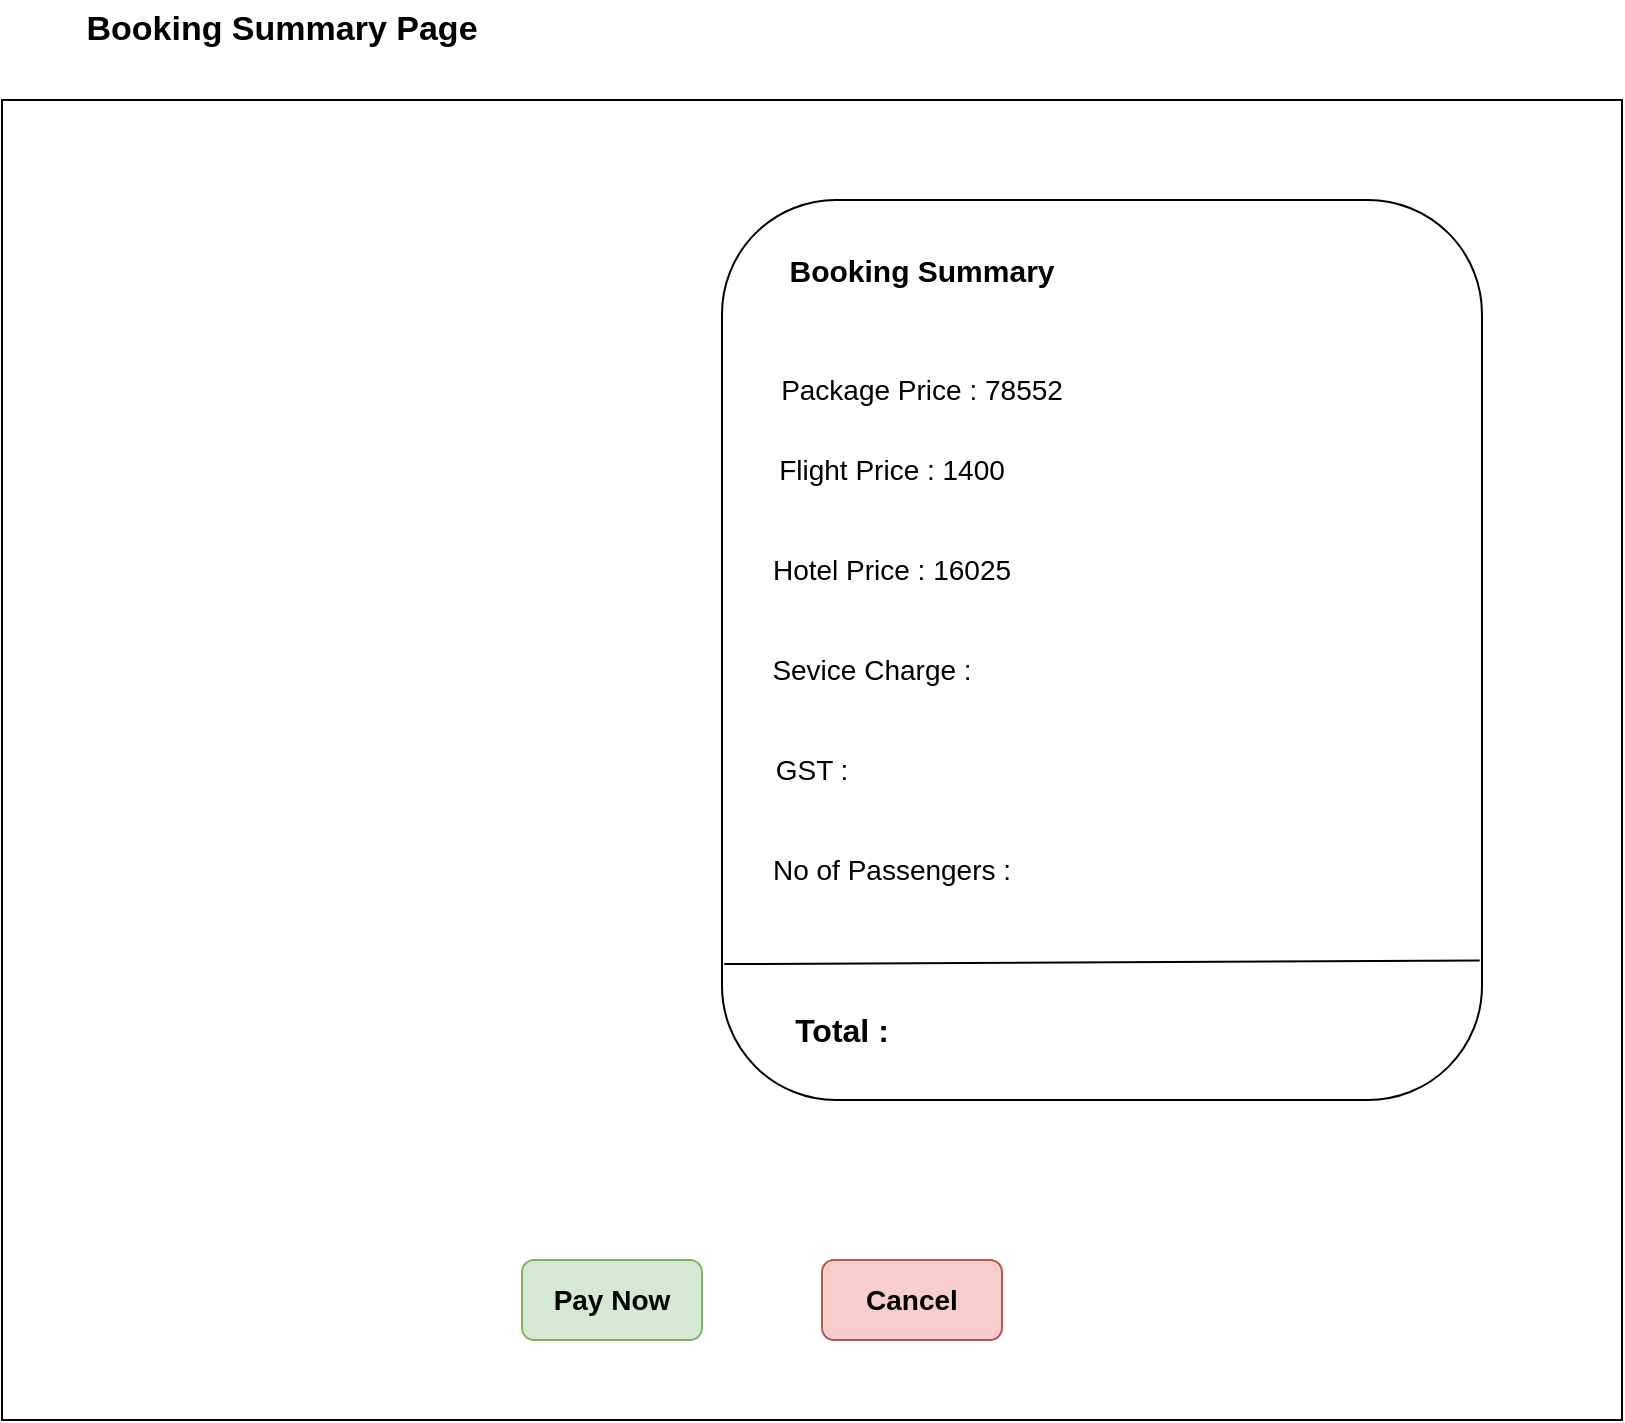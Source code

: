 <mxfile version="24.2.5" type="device">
  <diagram name="Page-1" id="59pCFFKjMBV4DCSAILzx">
    <mxGraphModel dx="1050" dy="621" grid="1" gridSize="10" guides="1" tooltips="1" connect="1" arrows="1" fold="1" page="1" pageScale="1" pageWidth="850" pageHeight="1100" math="0" shadow="0">
      <root>
        <mxCell id="0" />
        <mxCell id="1" parent="0" />
        <mxCell id="Hzeamor5YWnMFy3k2NTo-1" value="&lt;b&gt;&lt;font style=&quot;font-size: 17px;&quot;&gt;Booking Summary Page&lt;/font&gt;&lt;/b&gt;" style="text;strokeColor=none;align=center;fillColor=none;html=1;verticalAlign=middle;whiteSpace=wrap;rounded=0;" parent="1" vertex="1">
          <mxGeometry x="60" y="50" width="200" height="30" as="geometry" />
        </mxCell>
        <mxCell id="Hzeamor5YWnMFy3k2NTo-2" value="" style="rounded=0;whiteSpace=wrap;html=1;" parent="1" vertex="1">
          <mxGeometry x="20" y="100" width="810" height="660" as="geometry" />
        </mxCell>
        <mxCell id="Hzeamor5YWnMFy3k2NTo-4" value="" style="rounded=1;whiteSpace=wrap;html=1;" parent="1" vertex="1">
          <mxGeometry x="380" y="150" width="380" height="450" as="geometry" />
        </mxCell>
        <mxCell id="Hzeamor5YWnMFy3k2NTo-5" value="&lt;font style=&quot;font-size: 14px;&quot;&gt;&lt;b&gt;Pay Now&lt;/b&gt;&lt;/font&gt;" style="rounded=1;whiteSpace=wrap;html=1;fillColor=#d5e8d4;strokeColor=#82b366;" parent="1" vertex="1">
          <mxGeometry x="280" y="680" width="90" height="40" as="geometry" />
        </mxCell>
        <mxCell id="Hzeamor5YWnMFy3k2NTo-6" value="&lt;b&gt;&lt;font style=&quot;font-size: 14px;&quot;&gt;Cancel&lt;/font&gt;&lt;/b&gt;" style="rounded=1;whiteSpace=wrap;html=1;fillColor=#f8cecc;strokeColor=#b85450;" parent="1" vertex="1">
          <mxGeometry x="430" y="680" width="90" height="40" as="geometry" />
        </mxCell>
        <mxCell id="Hzeamor5YWnMFy3k2NTo-8" value="&lt;b&gt;&lt;font style=&quot;font-size: 15px;&quot;&gt;Booking Summary&lt;/font&gt;&lt;/b&gt;" style="text;strokeColor=none;align=center;fillColor=none;html=1;verticalAlign=middle;whiteSpace=wrap;rounded=0;" parent="1" vertex="1">
          <mxGeometry x="400" y="170" width="160" height="30" as="geometry" />
        </mxCell>
        <mxCell id="Hzeamor5YWnMFy3k2NTo-9" value="&lt;font style=&quot;font-size: 14px;&quot;&gt;Flight Price : 1400&lt;/font&gt;" style="text;strokeColor=none;align=center;fillColor=none;html=1;verticalAlign=middle;whiteSpace=wrap;rounded=0;" parent="1" vertex="1">
          <mxGeometry x="390" y="270" width="150" height="30" as="geometry" />
        </mxCell>
        <mxCell id="Hzeamor5YWnMFy3k2NTo-11" value="&lt;font style=&quot;font-size: 14px;&quot;&gt;Package Price : 78552&lt;/font&gt;" style="text;strokeColor=none;align=center;fillColor=none;html=1;verticalAlign=middle;whiteSpace=wrap;rounded=0;" parent="1" vertex="1">
          <mxGeometry x="400" y="230" width="160" height="30" as="geometry" />
        </mxCell>
        <mxCell id="Hzeamor5YWnMFy3k2NTo-13" value="&lt;font style=&quot;font-size: 14px;&quot;&gt;Hotel Price : 16025&lt;/font&gt;" style="text;strokeColor=none;align=center;fillColor=none;html=1;verticalAlign=middle;whiteSpace=wrap;rounded=0;" parent="1" vertex="1">
          <mxGeometry x="385" y="320" width="160" height="30" as="geometry" />
        </mxCell>
        <mxCell id="Hzeamor5YWnMFy3k2NTo-14" value="&lt;span style=&quot;font-size: 14px;&quot;&gt;GST :&lt;/span&gt;" style="text;strokeColor=none;align=center;fillColor=none;html=1;verticalAlign=middle;whiteSpace=wrap;rounded=0;" parent="1" vertex="1">
          <mxGeometry x="350" y="420" width="150" height="30" as="geometry" />
        </mxCell>
        <mxCell id="Hzeamor5YWnMFy3k2NTo-15" value="&lt;font style=&quot;font-size: 14px;&quot;&gt;Sevice Charge :&lt;/font&gt;" style="text;strokeColor=none;align=center;fillColor=none;html=1;verticalAlign=middle;whiteSpace=wrap;rounded=0;" parent="1" vertex="1">
          <mxGeometry x="380" y="370" width="150" height="30" as="geometry" />
        </mxCell>
        <mxCell id="Hzeamor5YWnMFy3k2NTo-16" value="&lt;span style=&quot;font-size: 14px;&quot;&gt;No of Passengers :&lt;/span&gt;" style="text;strokeColor=none;align=center;fillColor=none;html=1;verticalAlign=middle;whiteSpace=wrap;rounded=0;" parent="1" vertex="1">
          <mxGeometry x="390" y="470" width="150" height="30" as="geometry" />
        </mxCell>
        <mxCell id="Hzeamor5YWnMFy3k2NTo-17" value="" style="endArrow=none;html=1;rounded=0;exitX=0.003;exitY=0.849;exitDx=0;exitDy=0;exitPerimeter=0;entryX=0.997;entryY=0.845;entryDx=0;entryDy=0;entryPerimeter=0;" parent="1" source="Hzeamor5YWnMFy3k2NTo-4" target="Hzeamor5YWnMFy3k2NTo-4" edge="1">
          <mxGeometry width="50" height="50" relative="1" as="geometry">
            <mxPoint x="400" y="460" as="sourcePoint" />
            <mxPoint x="450" y="410" as="targetPoint" />
          </mxGeometry>
        </mxCell>
        <mxCell id="Hzeamor5YWnMFy3k2NTo-18" value="&lt;b&gt;&lt;font style=&quot;font-size: 16px;&quot;&gt;Total :&lt;/font&gt;&lt;/b&gt;" style="text;strokeColor=none;align=center;fillColor=none;html=1;verticalAlign=middle;whiteSpace=wrap;rounded=0;" parent="1" vertex="1">
          <mxGeometry x="360" y="550" width="160" height="30" as="geometry" />
        </mxCell>
      </root>
    </mxGraphModel>
  </diagram>
</mxfile>
